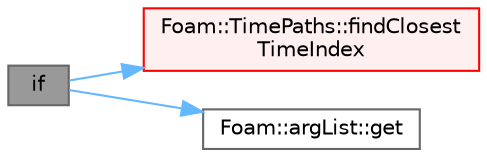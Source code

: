digraph "if"
{
 // LATEX_PDF_SIZE
  bgcolor="transparent";
  edge [fontname=Helvetica,fontsize=10,labelfontname=Helvetica,labelfontsize=10];
  node [fontname=Helvetica,fontsize=10,shape=box,height=0.2,width=0.4];
  rankdir="LR";
  Node1 [id="Node000001",label="if",height=0.2,width=0.4,color="gray40", fillcolor="grey60", style="filled", fontcolor="black",tooltip=" "];
  Node1 -> Node2 [id="edge1_Node000001_Node000002",color="steelblue1",style="solid",tooltip=" "];
  Node2 [id="Node000002",label="Foam::TimePaths::findClosest\lTimeIndex",height=0.2,width=0.4,color="red", fillcolor="#FFF0F0", style="filled",URL="$classFoam_1_1TimePaths.html#a677c06481452f4f1eeeb3834073067c9",tooltip=" "];
  Node1 -> Node15 [id="edge2_Node000001_Node000015",color="steelblue1",style="solid",tooltip=" "];
  Node15 [id="Node000015",label="Foam::argList::get",height=0.2,width=0.4,color="grey40", fillcolor="white", style="filled",URL="$classFoam_1_1argList.html#a052d52ba3e114f96066bc99456910d0e",tooltip=" "];
}
